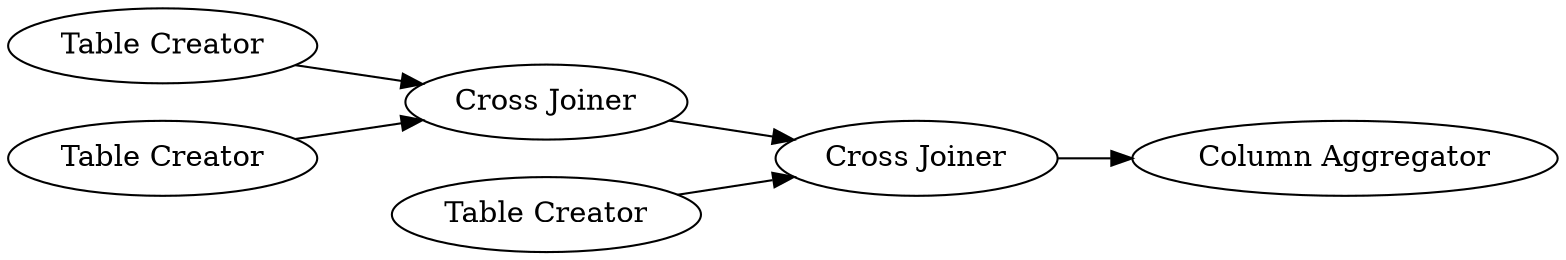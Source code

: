 digraph {
	60 -> 61
	61 -> 63
	62 -> 63
	63 -> 64
	59 -> 61
	64 [label="Column Aggregator"]
	62 [label="Table Creator"]
	63 [label="Cross Joiner"]
	61 [label="Cross Joiner"]
	60 [label="Table Creator"]
	59 [label="Table Creator"]
	rankdir=LR
}
